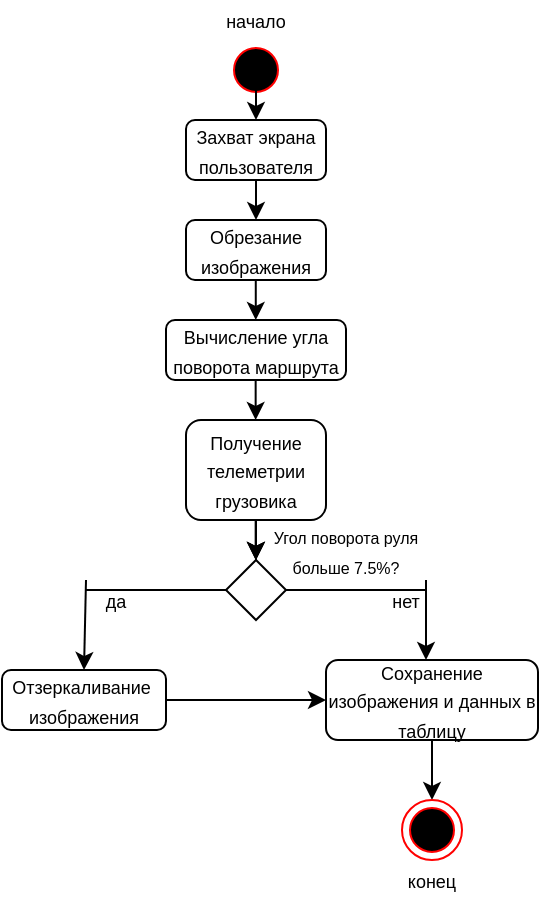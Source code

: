 <mxfile version="24.4.8" type="device">
  <diagram id="C5RBs43oDa-KdzZeNtuy" name="Page-1">
    <mxGraphModel dx="1077" dy="583" grid="1" gridSize="10" guides="1" tooltips="1" connect="1" arrows="1" fold="1" page="1" pageScale="1" pageWidth="827" pageHeight="1169" math="0" shadow="0">
      <root>
        <mxCell id="WIyWlLk6GJQsqaUBKTNV-0" />
        <mxCell id="WIyWlLk6GJQsqaUBKTNV-1" parent="WIyWlLk6GJQsqaUBKTNV-0" />
        <mxCell id="jX4DcfGXth7p4Tqe4Yln-0" value="" style="ellipse;shape=startState;fillColor=#000000;strokeColor=#ff0000;" vertex="1" parent="WIyWlLk6GJQsqaUBKTNV-1">
          <mxGeometry x="280" y="80" width="30" height="30" as="geometry" />
        </mxCell>
        <mxCell id="jX4DcfGXth7p4Tqe4Yln-2" value="&lt;font style=&quot;font-size: 9px;&quot;&gt;Захват экрана пользователя&lt;br&gt;&lt;/font&gt;" style="rounded=1;whiteSpace=wrap;html=1;" vertex="1" parent="WIyWlLk6GJQsqaUBKTNV-1">
          <mxGeometry x="260" y="120" width="70" height="30" as="geometry" />
        </mxCell>
        <mxCell id="jX4DcfGXth7p4Tqe4Yln-3" value="" style="endArrow=classic;html=1;rounded=0;exitX=0.5;exitY=1;exitDx=0;exitDy=0;" edge="1" parent="WIyWlLk6GJQsqaUBKTNV-1" source="jX4DcfGXth7p4Tqe4Yln-2">
          <mxGeometry width="50" height="50" relative="1" as="geometry">
            <mxPoint x="283.25" y="162.07" as="sourcePoint" />
            <mxPoint x="295" y="170" as="targetPoint" />
          </mxGeometry>
        </mxCell>
        <mxCell id="jX4DcfGXth7p4Tqe4Yln-6" value="" style="endArrow=classic;html=1;rounded=0;entryX=0.5;entryY=0;entryDx=0;entryDy=0;" edge="1" parent="WIyWlLk6GJQsqaUBKTNV-1" target="jX4DcfGXth7p4Tqe4Yln-2">
          <mxGeometry width="50" height="50" relative="1" as="geometry">
            <mxPoint x="295" y="100" as="sourcePoint" />
            <mxPoint x="294.88" y="110" as="targetPoint" />
          </mxGeometry>
        </mxCell>
        <mxCell id="jX4DcfGXth7p4Tqe4Yln-7" value="&lt;font style=&quot;font-size: 9px;&quot;&gt;Обрезание изображения&lt;br&gt;&lt;/font&gt;" style="rounded=1;whiteSpace=wrap;html=1;" vertex="1" parent="WIyWlLk6GJQsqaUBKTNV-1">
          <mxGeometry x="260" y="170" width="70" height="30" as="geometry" />
        </mxCell>
        <mxCell id="jX4DcfGXth7p4Tqe4Yln-16" value="" style="edgeStyle=orthogonalEdgeStyle;rounded=0;orthogonalLoop=1;jettySize=auto;html=1;" edge="1" parent="WIyWlLk6GJQsqaUBKTNV-1" source="jX4DcfGXth7p4Tqe4Yln-8" target="jX4DcfGXth7p4Tqe4Yln-14">
          <mxGeometry relative="1" as="geometry" />
        </mxCell>
        <mxCell id="jX4DcfGXth7p4Tqe4Yln-17" value="" style="edgeStyle=orthogonalEdgeStyle;rounded=0;orthogonalLoop=1;jettySize=auto;html=1;" edge="1" parent="WIyWlLk6GJQsqaUBKTNV-1" source="jX4DcfGXth7p4Tqe4Yln-8" target="jX4DcfGXth7p4Tqe4Yln-14">
          <mxGeometry relative="1" as="geometry" />
        </mxCell>
        <mxCell id="jX4DcfGXth7p4Tqe4Yln-8" value="&lt;font style=&quot;font-size: 9px;&quot;&gt;Получение телеметрии грузовика&lt;br&gt;&lt;/font&gt;" style="rounded=1;whiteSpace=wrap;html=1;" vertex="1" parent="WIyWlLk6GJQsqaUBKTNV-1">
          <mxGeometry x="260" y="270" width="70" height="50" as="geometry" />
        </mxCell>
        <mxCell id="jX4DcfGXth7p4Tqe4Yln-9" value="" style="endArrow=classic;html=1;rounded=0;exitX=0.5;exitY=1;exitDx=0;exitDy=0;" edge="1" parent="WIyWlLk6GJQsqaUBKTNV-1">
          <mxGeometry width="50" height="50" relative="1" as="geometry">
            <mxPoint x="294.89" y="200" as="sourcePoint" />
            <mxPoint x="294.89" y="220" as="targetPoint" />
          </mxGeometry>
        </mxCell>
        <mxCell id="jX4DcfGXth7p4Tqe4Yln-10" value="&lt;font style=&quot;font-size: 9px;&quot;&gt;Вычисление угла поворота маршрута&lt;/font&gt;" style="rounded=1;whiteSpace=wrap;html=1;" vertex="1" parent="WIyWlLk6GJQsqaUBKTNV-1">
          <mxGeometry x="250" y="220" width="90" height="30" as="geometry" />
        </mxCell>
        <mxCell id="jX4DcfGXth7p4Tqe4Yln-12" value="" style="endArrow=classic;html=1;rounded=0;exitX=0.5;exitY=1;exitDx=0;exitDy=0;" edge="1" parent="WIyWlLk6GJQsqaUBKTNV-1">
          <mxGeometry width="50" height="50" relative="1" as="geometry">
            <mxPoint x="294.83" y="320" as="sourcePoint" />
            <mxPoint x="294.83" y="340" as="targetPoint" />
          </mxGeometry>
        </mxCell>
        <mxCell id="jX4DcfGXth7p4Tqe4Yln-14" value="" style="rhombus;whiteSpace=wrap;html=1;" vertex="1" parent="WIyWlLk6GJQsqaUBKTNV-1">
          <mxGeometry x="280" y="340" width="30" height="30" as="geometry" />
        </mxCell>
        <mxCell id="jX4DcfGXth7p4Tqe4Yln-15" value="&lt;font style=&quot;font-size: 8px;&quot;&gt;Угол поворота руля больше 7.5%?&lt;/font&gt;" style="text;html=1;align=center;verticalAlign=middle;whiteSpace=wrap;rounded=0;" vertex="1" parent="WIyWlLk6GJQsqaUBKTNV-1">
          <mxGeometry x="300" y="320" width="80" height="30" as="geometry" />
        </mxCell>
        <mxCell id="jX4DcfGXth7p4Tqe4Yln-18" value="" style="endArrow=classic;html=1;rounded=0;exitX=0.5;exitY=1;exitDx=0;exitDy=0;" edge="1" parent="WIyWlLk6GJQsqaUBKTNV-1">
          <mxGeometry width="50" height="50" relative="1" as="geometry">
            <mxPoint x="294.83" y="250" as="sourcePoint" />
            <mxPoint x="294.83" y="270" as="targetPoint" />
          </mxGeometry>
        </mxCell>
        <mxCell id="jX4DcfGXth7p4Tqe4Yln-20" value="" style="endArrow=none;html=1;rounded=0;exitX=1;exitY=0.5;exitDx=0;exitDy=0;" edge="1" parent="WIyWlLk6GJQsqaUBKTNV-1" source="jX4DcfGXth7p4Tqe4Yln-14">
          <mxGeometry width="50" height="50" relative="1" as="geometry">
            <mxPoint x="160" y="420" as="sourcePoint" />
            <mxPoint x="380" y="355" as="targetPoint" />
          </mxGeometry>
        </mxCell>
        <mxCell id="jX4DcfGXth7p4Tqe4Yln-23" value="" style="endArrow=classic;html=1;rounded=0;exitX=1;exitY=1;exitDx=0;exitDy=0;" edge="1" parent="WIyWlLk6GJQsqaUBKTNV-1" source="jX4DcfGXth7p4Tqe4Yln-15">
          <mxGeometry width="50" height="50" relative="1" as="geometry">
            <mxPoint x="380" y="360" as="sourcePoint" />
            <mxPoint x="380" y="390" as="targetPoint" />
          </mxGeometry>
        </mxCell>
        <mxCell id="jX4DcfGXth7p4Tqe4Yln-28" value="" style="edgeStyle=orthogonalEdgeStyle;rounded=0;orthogonalLoop=1;jettySize=auto;html=1;" edge="1" parent="WIyWlLk6GJQsqaUBKTNV-1" source="jX4DcfGXth7p4Tqe4Yln-26" target="jX4DcfGXth7p4Tqe4Yln-27">
          <mxGeometry relative="1" as="geometry" />
        </mxCell>
        <mxCell id="jX4DcfGXth7p4Tqe4Yln-26" value="&lt;font style=&quot;font-size: 9px;&quot;&gt;Сохранение изображения и данных в таблицу&lt;/font&gt;" style="rounded=1;whiteSpace=wrap;html=1;" vertex="1" parent="WIyWlLk6GJQsqaUBKTNV-1">
          <mxGeometry x="330" y="390" width="106" height="40" as="geometry" />
        </mxCell>
        <mxCell id="jX4DcfGXth7p4Tqe4Yln-27" value="" style="ellipse;shape=endState;fillColor=#000000;strokeColor=#ff0000" vertex="1" parent="WIyWlLk6GJQsqaUBKTNV-1">
          <mxGeometry x="368" y="460" width="30" height="30" as="geometry" />
        </mxCell>
        <mxCell id="jX4DcfGXth7p4Tqe4Yln-29" value="&lt;font style=&quot;font-size: 9px;&quot;&gt;начало&lt;/font&gt;" style="text;html=1;align=center;verticalAlign=middle;whiteSpace=wrap;rounded=0;" vertex="1" parent="WIyWlLk6GJQsqaUBKTNV-1">
          <mxGeometry x="272" y="60" width="46" height="20" as="geometry" />
        </mxCell>
        <mxCell id="jX4DcfGXth7p4Tqe4Yln-30" value="&lt;font style=&quot;font-size: 9px;&quot;&gt;конец&lt;/font&gt;" style="text;html=1;align=center;verticalAlign=middle;whiteSpace=wrap;rounded=0;" vertex="1" parent="WIyWlLk6GJQsqaUBKTNV-1">
          <mxGeometry x="366" y="490" width="34" height="20" as="geometry" />
        </mxCell>
        <mxCell id="jX4DcfGXth7p4Tqe4Yln-31" value="" style="endArrow=none;html=1;rounded=0;exitX=0;exitY=0.5;exitDx=0;exitDy=0;" edge="1" parent="WIyWlLk6GJQsqaUBKTNV-1" source="jX4DcfGXth7p4Tqe4Yln-14">
          <mxGeometry width="50" height="50" relative="1" as="geometry">
            <mxPoint x="320" y="365" as="sourcePoint" />
            <mxPoint x="210" y="355" as="targetPoint" />
          </mxGeometry>
        </mxCell>
        <mxCell id="jX4DcfGXth7p4Tqe4Yln-32" value="" style="endArrow=classic;html=1;rounded=0;entryX=0.5;entryY=0;entryDx=0;entryDy=0;exitX=0;exitY=0;exitDx=0;exitDy=0;" edge="1" parent="WIyWlLk6GJQsqaUBKTNV-1" source="jX4DcfGXth7p4Tqe4Yln-35" target="jX4DcfGXth7p4Tqe4Yln-37">
          <mxGeometry width="50" height="50" relative="1" as="geometry">
            <mxPoint x="200" y="350" as="sourcePoint" />
            <mxPoint x="210" y="390" as="targetPoint" />
          </mxGeometry>
        </mxCell>
        <mxCell id="jX4DcfGXth7p4Tqe4Yln-33" value="&lt;font style=&quot;font-size: 9px;&quot;&gt;нет&lt;/font&gt;" style="text;html=1;align=center;verticalAlign=middle;whiteSpace=wrap;rounded=0;" vertex="1" parent="WIyWlLk6GJQsqaUBKTNV-1">
          <mxGeometry x="360" y="355" width="20" height="10" as="geometry" />
        </mxCell>
        <mxCell id="jX4DcfGXth7p4Tqe4Yln-35" value="&lt;font style=&quot;font-size: 9px;&quot;&gt;да&lt;/font&gt;" style="text;html=1;align=center;verticalAlign=middle;whiteSpace=wrap;rounded=0;" vertex="1" parent="WIyWlLk6GJQsqaUBKTNV-1">
          <mxGeometry x="210" y="350" width="30" height="20" as="geometry" />
        </mxCell>
        <mxCell id="jX4DcfGXth7p4Tqe4Yln-37" value="&lt;font style=&quot;font-size: 9px;&quot;&gt;&lt;span lang=&quot;ru&quot; class=&quot;ILfuVd&quot;&gt;&lt;span class=&quot;hgKElc&quot;&gt;Отзеркаливание&amp;nbsp; &lt;/span&gt;&lt;/span&gt;изображения&lt;/font&gt;" style="rounded=1;whiteSpace=wrap;html=1;" vertex="1" parent="WIyWlLk6GJQsqaUBKTNV-1">
          <mxGeometry x="168" y="395" width="82" height="30" as="geometry" />
        </mxCell>
        <mxCell id="jX4DcfGXth7p4Tqe4Yln-40" value="" style="endArrow=classic;html=1;rounded=0;entryX=0;entryY=0.5;entryDx=0;entryDy=0;exitX=1;exitY=0.5;exitDx=0;exitDy=0;" edge="1" parent="WIyWlLk6GJQsqaUBKTNV-1" source="jX4DcfGXth7p4Tqe4Yln-37" target="jX4DcfGXth7p4Tqe4Yln-26">
          <mxGeometry width="50" height="50" relative="1" as="geometry">
            <mxPoint x="268" y="430" as="sourcePoint" />
            <mxPoint x="318" y="380" as="targetPoint" />
          </mxGeometry>
        </mxCell>
      </root>
    </mxGraphModel>
  </diagram>
</mxfile>
